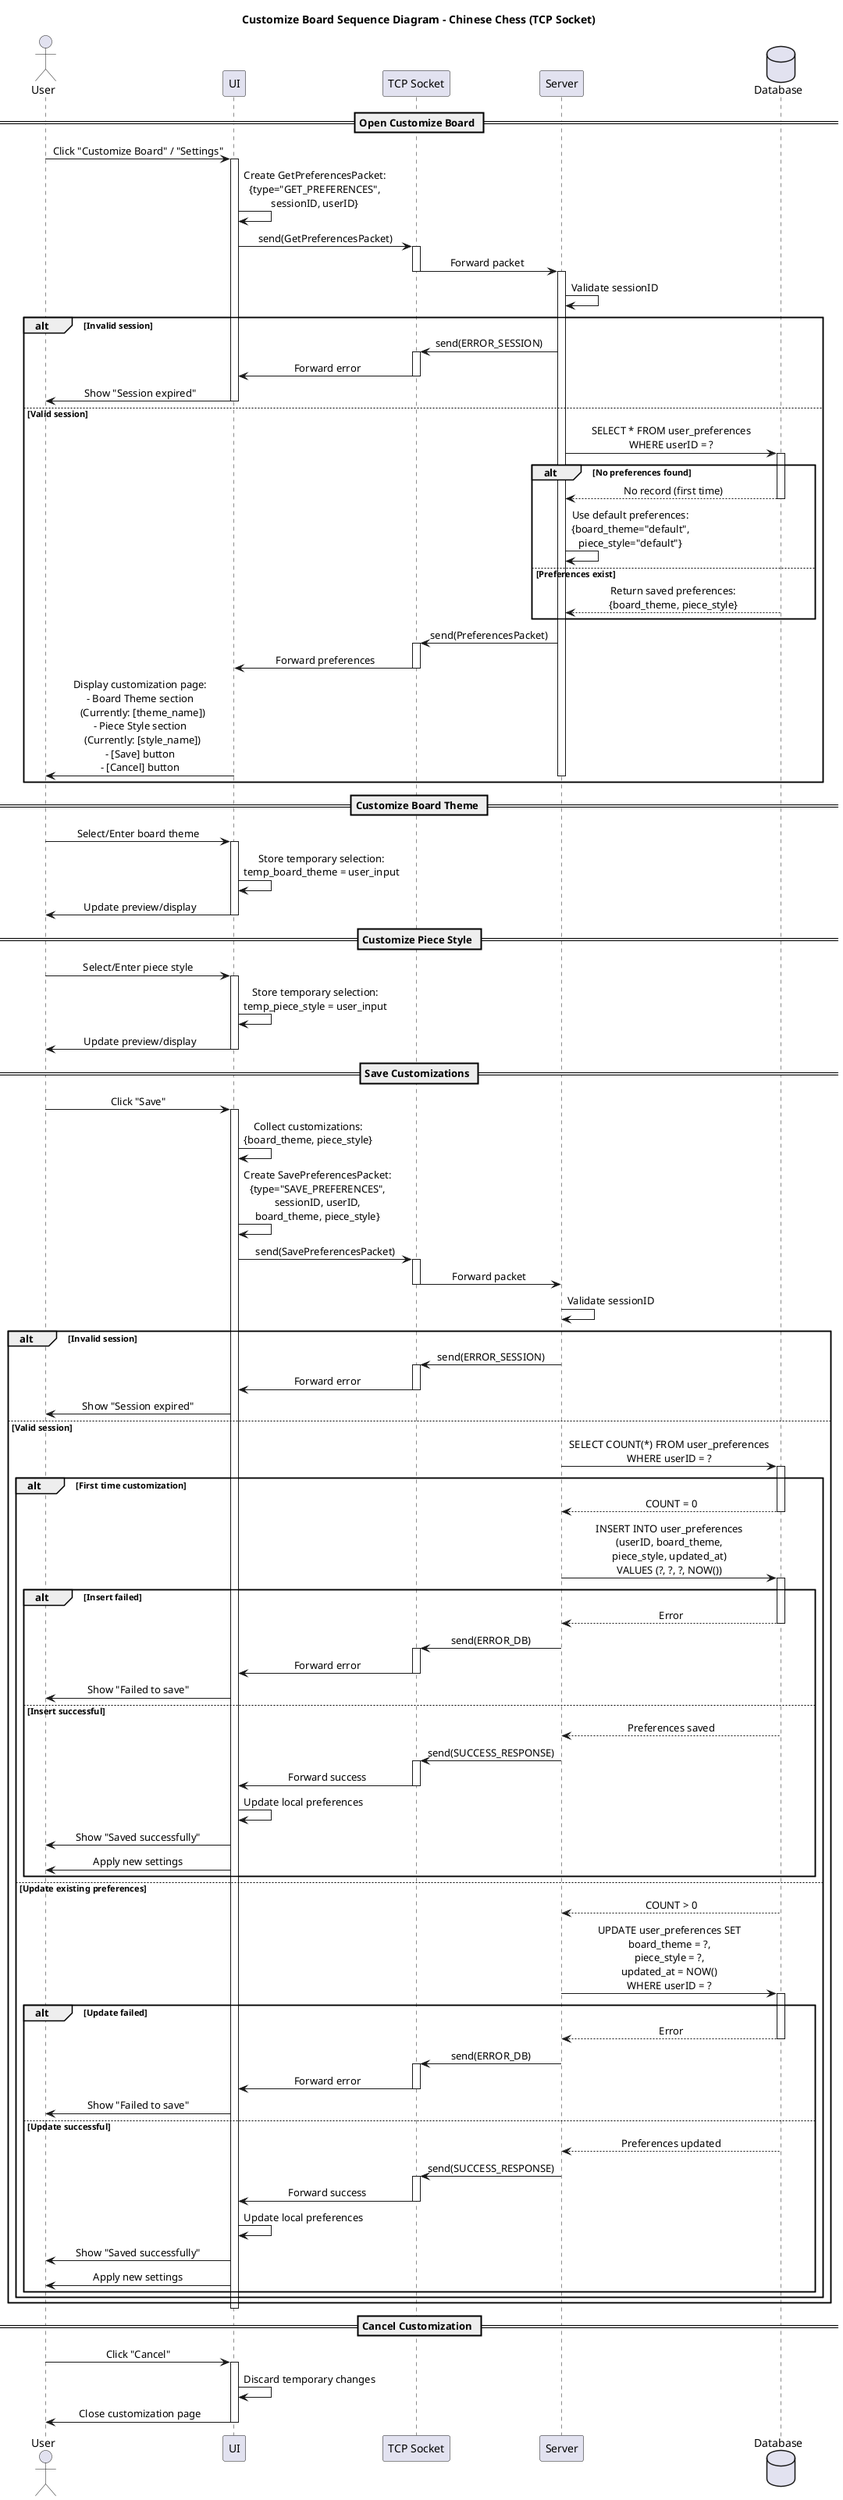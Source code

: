 @startuml
title Customize Board Sequence Diagram - Chinese Chess (TCP Socket)

skinparam sequenceMessageAlign center
skinparam responseMessageBelowArrow true

actor User
participant "UI" as UI
participant "TCP Socket" as Socket
participant "Server" as Server
database "Database" as DB

== Open Customize Board ==
User -> UI: Click "Customize Board" / "Settings"
activate UI

UI -> UI: Create GetPreferencesPacket:\n{type="GET_PREFERENCES",\nsessionID, userID}

UI -> Socket: send(GetPreferencesPacket)
activate Socket
Socket -> Server: Forward packet
deactivate Socket
activate Server

Server -> Server: Validate sessionID

alt Invalid session
    Server -> Socket: send(ERROR_SESSION)
    activate Socket
    Socket -> UI: Forward error
    deactivate Socket
    UI -> User: Show "Session expired"
    deactivate UI
    
else Valid session
    Server -> DB: SELECT * FROM user_preferences\nWHERE userID = ?
    activate DB
    
    alt No preferences found
        DB --> Server: No record (first time)
        deactivate DB
        
        Server -> Server: Use default preferences:\n{board_theme="default",\npiece_style="default"}
        
    else Preferences exist
        DB --> Server: Return saved preferences:\n{board_theme, piece_style}
        deactivate DB
    end
    
    Server -> Socket: send(PreferencesPacket)
    activate Socket
    Socket -> UI: Forward preferences
    deactivate Socket
    
    UI -> User: Display customization page:\n- Board Theme section\n  (Currently: [theme_name])\n- Piece Style section\n  (Currently: [style_name])\n- [Save] button\n- [Cancel] button
    deactivate UI
    deactivate Server
end

== Customize Board Theme ==
User -> UI: Select/Enter board theme
activate UI

UI -> UI: Store temporary selection:\ntemp_board_theme = user_input

UI -> User: Update preview/display
deactivate UI

== Customize Piece Style ==
User -> UI: Select/Enter piece style
activate UI

UI -> UI: Store temporary selection:\ntemp_piece_style = user_input

UI -> User: Update preview/display
deactivate UI

== Save Customizations ==
User -> UI: Click "Save"
activate UI

UI -> UI: Collect customizations:\n{board_theme, piece_style}

UI -> UI: Create SavePreferencesPacket:\n{type="SAVE_PREFERENCES",\nsessionID, userID,\nboard_theme, piece_style}

UI -> Socket: send(SavePreferencesPacket)
activate Socket
Socket -> Server: Forward packet
deactivate Socket

Server -> Server: Validate sessionID

alt Invalid session
    Server -> Socket: send(ERROR_SESSION)
    activate Socket
    Socket -> UI: Forward error
    deactivate Socket
    UI -> User: Show "Session expired"
    
else Valid session
    Server -> DB: SELECT COUNT(*) FROM user_preferences\nWHERE userID = ?
    activate DB
    
    alt First time customization
        DB --> Server: COUNT = 0
        deactivate DB
        
        Server -> DB: INSERT INTO user_preferences\n(userID, board_theme,\npiece_style, updated_at)\nVALUES (?, ?, ?, NOW())
        activate DB
        
        alt Insert failed
            DB --> Server: Error
            deactivate DB
            Server -> Socket: send(ERROR_DB)
            activate Socket
            Socket -> UI: Forward error
            deactivate Socket
            UI -> User: Show "Failed to save"
            
        else Insert successful
            DB --> Server: Preferences saved
            deactivate DB
            
            Server -> Socket: send(SUCCESS_RESPONSE)
            activate Socket
            Socket -> UI: Forward success
            deactivate Socket
            
            UI -> UI: Update local preferences
            UI -> User: Show "Saved successfully"
            UI -> User: Apply new settings
        end
        
    else Update existing preferences
        DB --> Server: COUNT > 0
        deactivate DB
        
        Server -> DB: UPDATE user_preferences SET\nboard_theme = ?,\npiece_style = ?,\nupdated_at = NOW()\nWHERE userID = ?
        activate DB
        
        alt Update failed
            DB --> Server: Error
            deactivate DB
            Server -> Socket: send(ERROR_DB)
            activate Socket
            Socket -> UI: Forward error
            deactivate Socket
            UI -> User: Show "Failed to save"
            
        else Update successful
            DB --> Server: Preferences updated
            deactivate DB
            
            Server -> Socket: send(SUCCESS_RESPONSE)
            activate Socket
            Socket -> UI: Forward success
            deactivate Socket
            
            UI -> UI: Update local preferences
            UI -> User: Show "Saved successfully"
            UI -> User: Apply new settings
        end
    end
end

deactivate UI
deactivate Server

== Cancel Customization ==
User -> UI: Click "Cancel"
activate UI

UI -> UI: Discard temporary changes

UI -> User: Close customization page
deactivate UI

@enduml